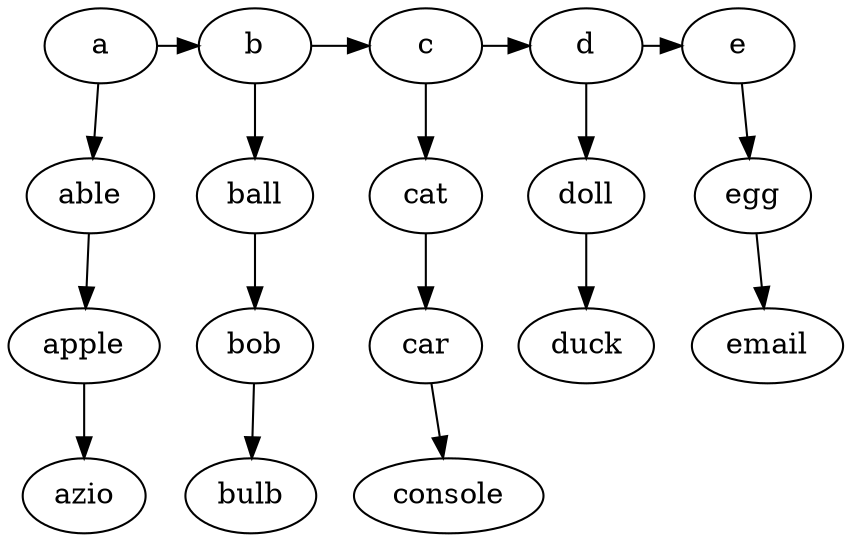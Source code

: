 digraph g {

	{ rank = same; a; b; c; d; e; }
	a->b->c->d->e;
	a->able->apple->azio;
	b->ball->bob->bulb;
	c->cat->car->console;
	d->doll->duck;
	e->egg->email;
}
